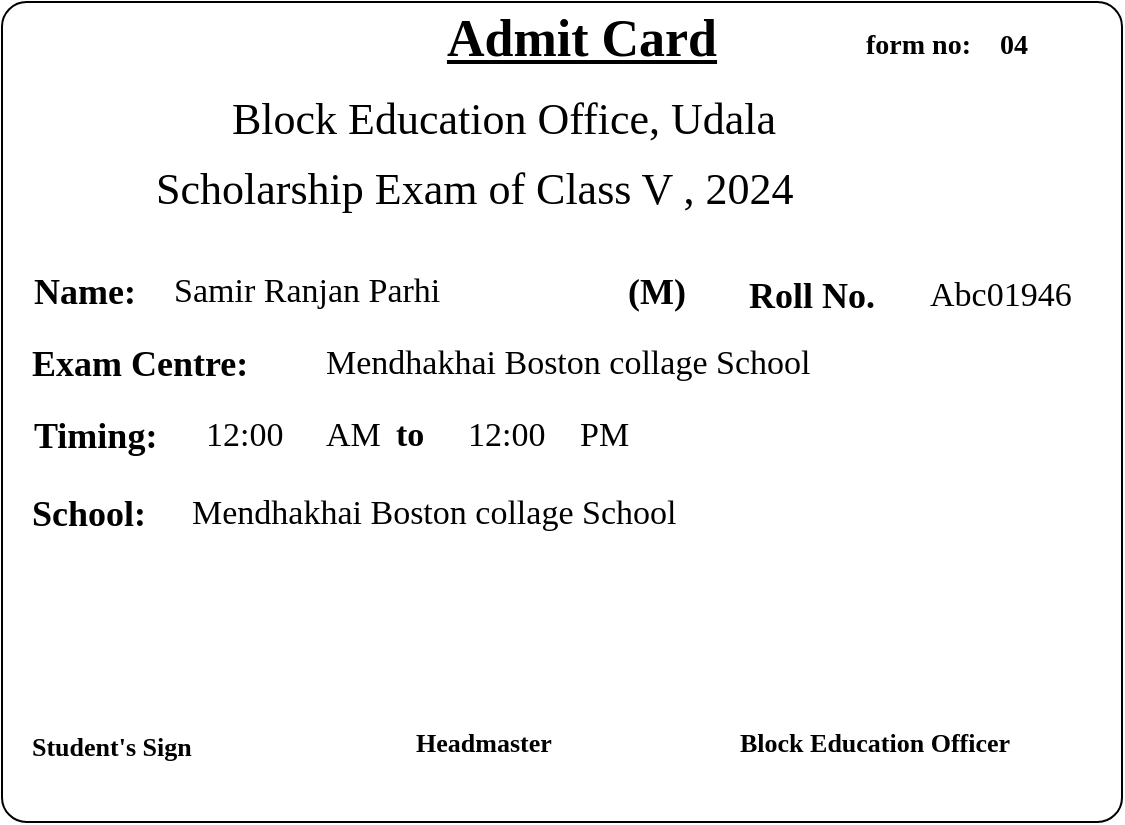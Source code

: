 <mxfile version="24.7.17">
  <diagram id="oSsE7jD0XuVr-GH5DW_R" name="Page-2">
    <mxGraphModel dx="661" dy="782" grid="0" gridSize="10" guides="1" tooltips="1" connect="1" arrows="1" fold="1" page="1" pageScale="1" pageWidth="563" pageHeight="413" math="0" shadow="0">
      <root>
        <mxCell id="0" />
        <mxCell id="1" parent="0" />
        <mxCell id="ZvhQKH6PwrXlT9Kr6YIV-1" value="" style="rounded=1;whiteSpace=wrap;html=1;arcSize=3;fontFamily=Jura;" parent="1" vertex="1">
          <mxGeometry x="565" y="3" width="560" height="410" as="geometry" />
        </mxCell>
        <mxCell id="ZvhQKH6PwrXlT9Kr6YIV-2" value="&lt;font size=&quot;1&quot;&gt;&lt;span style=&quot;font-size: 26px;&quot;&gt;&lt;u style=&quot;&quot;&gt;&lt;b style=&quot;&quot;&gt;Admit Card&lt;/b&gt;&lt;/u&gt;&lt;/span&gt;&lt;/font&gt;" style="text;html=1;align=center;verticalAlign=middle;whiteSpace=wrap;rounded=0;fontFamily=Jura;" parent="1" vertex="1">
          <mxGeometry x="765" y="6" width="180" height="30" as="geometry" />
        </mxCell>
        <mxCell id="ZvhQKH6PwrXlT9Kr6YIV-5" value="&lt;font style=&quot;font-size: 22px;&quot;&gt;Block Education Office, Udala&lt;/font&gt;" style="text;html=1;align=left;verticalAlign=middle;whiteSpace=wrap;rounded=0;fontFamily=Jura;" parent="1" vertex="1">
          <mxGeometry x="678" y="47" width="334" height="30" as="geometry" />
        </mxCell>
        <mxCell id="ZvhQKH6PwrXlT9Kr6YIV-6" value="&lt;span style=&quot;&quot;&gt;&lt;font style=&quot;font-size: 14px;&quot;&gt;&lt;b&gt;form no:&lt;/b&gt;&lt;/font&gt;&lt;/span&gt;" style="text;html=1;align=left;verticalAlign=middle;whiteSpace=wrap;rounded=0;fontFamily=Jura;" parent="1" vertex="1">
          <mxGeometry x="995" y="10" width="67" height="30" as="geometry" />
        </mxCell>
        <mxCell id="ZvhQKH6PwrXlT9Kr6YIV-7" value="&lt;font&gt;&lt;span style=&quot;font-size: 22px;&quot;&gt;Scholarship Exam of Class V , 2024&lt;/span&gt;&lt;/font&gt;" style="text;html=1;align=left;verticalAlign=middle;whiteSpace=wrap;rounded=0;fontFamily=Jura;" parent="1" vertex="1">
          <mxGeometry x="640" y="82" width="410" height="30" as="geometry" />
        </mxCell>
        <mxCell id="ZvhQKH6PwrXlT9Kr6YIV-8" value="&lt;font size=&quot;1&quot;&gt;&lt;b style=&quot;font-size: 18px;&quot;&gt;Name:&lt;/b&gt;&lt;/font&gt;" style="text;html=1;align=left;verticalAlign=middle;whiteSpace=wrap;rounded=0;fontFamily=Jura;" parent="1" vertex="1">
          <mxGeometry x="579" y="133" width="80" height="30" as="geometry" />
        </mxCell>
        <mxCell id="ZvhQKH6PwrXlT9Kr6YIV-10" value="&lt;font style=&quot;font-size: 17px;&quot;&gt;Samir Ranjan Parhi&lt;/font&gt;" style="text;html=1;align=left;verticalAlign=middle;whiteSpace=wrap;rounded=0;fontFamily=Jura;" parent="1" vertex="1">
          <mxGeometry x="649" y="133" width="220" height="30" as="geometry" />
        </mxCell>
        <mxCell id="ZvhQKH6PwrXlT9Kr6YIV-11" value="&lt;font size=&quot;1&quot;&gt;&lt;b style=&quot;font-size: 18px;&quot;&gt;Roll No.&lt;/b&gt;&lt;/font&gt;" style="text;html=1;align=center;verticalAlign=middle;whiteSpace=wrap;rounded=0;fontFamily=Jura;" parent="1" vertex="1">
          <mxGeometry x="924.5" y="135" width="90" height="30" as="geometry" />
        </mxCell>
        <mxCell id="ZvhQKH6PwrXlT9Kr6YIV-12" value="&lt;font style=&quot;font-size: 17px;&quot;&gt;Abc01946&lt;/font&gt;" style="text;html=1;align=left;verticalAlign=middle;whiteSpace=wrap;rounded=0;fontFamily=Jura;" parent="1" vertex="1">
          <mxGeometry x="1026.5" y="135" width="88" height="30" as="geometry" />
        </mxCell>
        <mxCell id="ZvhQKH6PwrXlT9Kr6YIV-13" value="&lt;font size=&quot;1&quot;&gt;&lt;b style=&quot;font-size: 18px;&quot;&gt;School:&amp;nbsp;&lt;/b&gt;&lt;/font&gt;" style="text;html=1;align=left;verticalAlign=middle;whiteSpace=wrap;rounded=0;fontFamily=Jura;" parent="1" vertex="1">
          <mxGeometry x="578" y="244" width="90" height="30" as="geometry" />
        </mxCell>
        <mxCell id="ZvhQKH6PwrXlT9Kr6YIV-14" value="&lt;font&gt;&lt;span style=&quot;font-size: 17px;&quot;&gt;Mendhakhai Boston collage School&lt;/span&gt;&lt;/font&gt;" style="text;html=1;align=left;verticalAlign=middle;whiteSpace=wrap;rounded=0;fontFamily=Jura;" parent="1" vertex="1">
          <mxGeometry x="725" y="169" width="310" height="30" as="geometry" />
        </mxCell>
        <mxCell id="ZvhQKH6PwrXlT9Kr6YIV-15" value="&lt;font size=&quot;1&quot;&gt;&lt;b style=&quot;font-size: 18px;&quot;&gt;Exam Centre:&lt;/b&gt;&lt;/font&gt;" style="text;html=1;align=left;verticalAlign=middle;whiteSpace=wrap;rounded=0;fontFamily=Jura;" parent="1" vertex="1">
          <mxGeometry x="578" y="169" width="160" height="30" as="geometry" />
        </mxCell>
        <mxCell id="ZvhQKH6PwrXlT9Kr6YIV-16" value="&lt;font size=&quot;1&quot;&gt;&lt;b style=&quot;font-size: 18px;&quot;&gt;Timing:&lt;/b&gt;&lt;/font&gt;" style="text;html=1;align=left;verticalAlign=middle;whiteSpace=wrap;rounded=0;fontFamily=Jura;" parent="1" vertex="1">
          <mxGeometry x="579" y="205" width="86" height="30" as="geometry" />
        </mxCell>
        <mxCell id="ZvhQKH6PwrXlT9Kr6YIV-18" value="&lt;font&gt;&lt;span style=&quot;font-size: 17px;&quot;&gt;Mendhakhai Boston collage School&lt;/span&gt;&lt;/font&gt;" style="text;html=1;align=left;verticalAlign=middle;whiteSpace=wrap;rounded=0;fontFamily=Jura;" parent="1" vertex="1">
          <mxGeometry x="658" y="244" width="416" height="30" as="geometry" />
        </mxCell>
        <mxCell id="ZvhQKH6PwrXlT9Kr6YIV-19" value="&lt;font&gt;&lt;span style=&quot;font-size: 17px;&quot;&gt;12:00&lt;/span&gt;&lt;/font&gt;" style="text;html=1;align=left;verticalAlign=middle;whiteSpace=wrap;rounded=0;fontFamily=Jura;" parent="1" vertex="1">
          <mxGeometry x="665" y="205" width="57" height="30" as="geometry" />
        </mxCell>
        <mxCell id="ZvhQKH6PwrXlT9Kr6YIV-20" value="&lt;font&gt;&lt;span style=&quot;font-size: 17px;&quot;&gt;12:00&lt;/span&gt;&lt;/font&gt;" style="text;html=1;align=left;verticalAlign=middle;whiteSpace=wrap;rounded=0;fontFamily=Jura;" parent="1" vertex="1">
          <mxGeometry x="796" y="205" width="90" height="30" as="geometry" />
        </mxCell>
        <mxCell id="ZvhQKH6PwrXlT9Kr6YIV-21" value="&lt;font&gt;&lt;span style=&quot;font-size: 17px;&quot;&gt;&lt;b&gt;to&lt;/b&gt;&lt;/span&gt;&lt;/font&gt;" style="text;html=1;align=left;verticalAlign=middle;whiteSpace=wrap;rounded=0;fontFamily=Jura;" parent="1" vertex="1">
          <mxGeometry x="760" y="205" width="30" height="30" as="geometry" />
        </mxCell>
        <mxCell id="ZvhQKH6PwrXlT9Kr6YIV-22" value="&lt;span style=&quot;color: rgba(0, 0, 0, 0); font-size: 0px; text-wrap: nowrap;&quot;&gt;%3CmxGraphModel%3E%3Croot%3E%3CmxCell%20id%3D%220%22%2F%3E%3CmxCell%20id%3D%221%22%20parent%3D%220%22%2F%3E%3CmxCell%20id%3D%222%22%20value%3D%22%26lt%3Bfont%20face%3D%26quot%3BVerdana%26quot%3B%26gt%3B%26lt%3Bspan%20style%3D%26quot%3Bfont-size%3A%2017px%3B%26quot%3B%26gt%3BMendhakhai%20Boston%20collage%20School%26lt%3B%2Fspan%26gt%3B%26lt%3B%2Ffont%26gt%3B%22%20style%3D%22text%3Bhtml%3D1%3Balign%3Dleft%3BverticalAlign%3Dmiddle%3BwhiteSpace%3Dwrap%3Brounded%3D0%3B%22%20vertex%3D%221%22%20parent%3D%221%22%3E%3CmxGeometry%20x%3D%22104%22%20y%3D%22220%22%20width%3D%22450%22%20height%3D%2230%22%20as%3D%22geometry%22%2F%3E%3C%2FmxCell%3E%3C%2Froot%3E%3C%2FmxGraphModel%3E&lt;/span&gt;" style="text;html=1;align=left;verticalAlign=middle;whiteSpace=wrap;rounded=0;fontFamily=Jura;" parent="1" vertex="1">
          <mxGeometry x="660" y="280" width="450" height="80" as="geometry" />
        </mxCell>
        <mxCell id="ZvhQKH6PwrXlT9Kr6YIV-23" value="&lt;font style=&quot;&quot; size=&quot;1&quot;&gt;&lt;b style=&quot;font-size: 13px;&quot;&gt;Student&#39;s Sign&lt;/b&gt;&lt;/font&gt;" style="text;html=1;align=left;verticalAlign=middle;whiteSpace=wrap;rounded=0;fontFamily=Jura;" parent="1" vertex="1">
          <mxGeometry x="578" y="360" width="136" height="30" as="geometry" />
        </mxCell>
        <mxCell id="ZvhQKH6PwrXlT9Kr6YIV-24" value="&lt;font size=&quot;1&quot; style=&quot;&quot;&gt;&lt;b style=&quot;font-size: 13px;&quot;&gt;Headmaster&lt;/b&gt;&lt;/font&gt;" style="text;html=1;align=left;verticalAlign=middle;whiteSpace=wrap;rounded=0;fontFamily=Jura;" parent="1" vertex="1">
          <mxGeometry x="770" y="358" width="103" height="30" as="geometry" />
        </mxCell>
        <mxCell id="ZvhQKH6PwrXlT9Kr6YIV-25" value="&lt;font style=&quot;&quot; size=&quot;1&quot;&gt;&lt;b style=&quot;font-size: 13px;&quot;&gt;Block Education Officer&lt;/b&gt;&lt;/font&gt;" style="text;html=1;align=left;verticalAlign=middle;whiteSpace=wrap;rounded=0;fontFamily=Jura;" parent="1" vertex="1">
          <mxGeometry x="932" y="358" width="175" height="30" as="geometry" />
        </mxCell>
        <mxCell id="ZvhQKH6PwrXlT9Kr6YIV-28" value="&lt;span style=&quot;&quot;&gt;&lt;font style=&quot;font-size: 14px;&quot;&gt;&lt;b&gt;04&lt;/b&gt;&lt;/font&gt;&lt;/span&gt;" style="text;html=1;align=left;verticalAlign=middle;whiteSpace=wrap;rounded=0;fontFamily=Jura;" parent="1" vertex="1">
          <mxGeometry x="1062" y="10" width="58" height="30" as="geometry" />
        </mxCell>
        <mxCell id="ZvhQKH6PwrXlT9Kr6YIV-29" value="&lt;font&gt;&lt;span style=&quot;font-size: 17px;&quot;&gt;AM&lt;/span&gt;&lt;/font&gt;" style="text;html=1;align=left;verticalAlign=middle;whiteSpace=wrap;rounded=0;fontFamily=Jura;" parent="1" vertex="1">
          <mxGeometry x="725" y="205" width="32" height="30" as="geometry" />
        </mxCell>
        <mxCell id="ZvhQKH6PwrXlT9Kr6YIV-30" value="&lt;font&gt;&lt;span style=&quot;font-size: 17px;&quot;&gt;PM&lt;/span&gt;&lt;/font&gt;" style="text;html=1;align=left;verticalAlign=middle;whiteSpace=wrap;rounded=0;fontFamily=Jura;" parent="1" vertex="1">
          <mxGeometry x="852" y="205" width="32" height="30" as="geometry" />
        </mxCell>
        <mxCell id="ZvhQKH6PwrXlT9Kr6YIV-33" value="&lt;span style=&quot;font-size: 18px;&quot;&gt;&lt;b&gt;(M)&lt;/b&gt;&lt;/span&gt;" style="text;html=1;align=left;verticalAlign=middle;whiteSpace=wrap;rounded=0;fontFamily=Jura;" parent="1" vertex="1">
          <mxGeometry x="875.5" y="133" width="49" height="30" as="geometry" />
        </mxCell>
      </root>
    </mxGraphModel>
  </diagram>
</mxfile>
